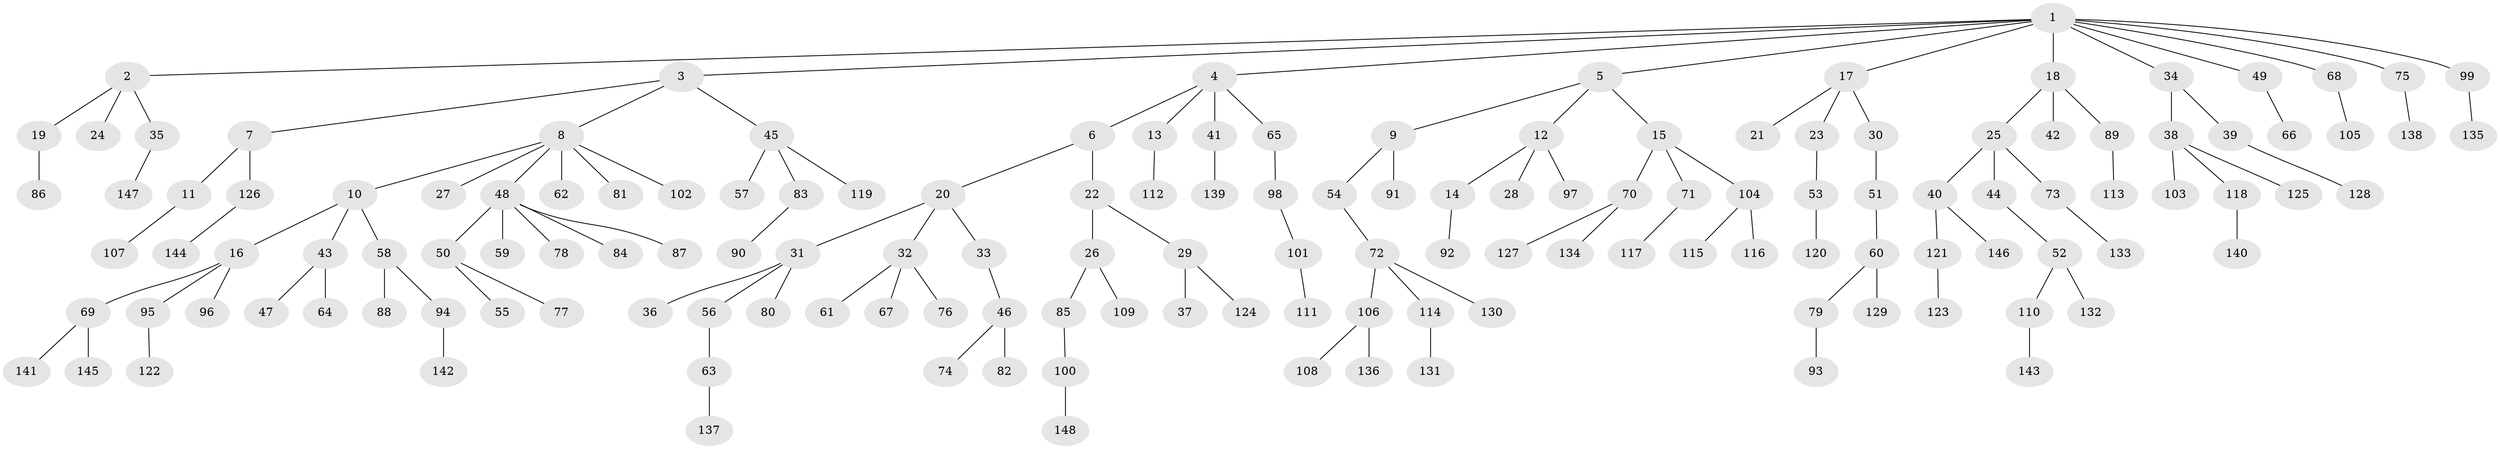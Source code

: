 // coarse degree distribution, {14: 0.010416666666666666, 4: 0.09375, 5: 0.03125, 6: 0.010416666666666666, 1: 0.5625, 3: 0.09375, 2: 0.19791666666666666}
// Generated by graph-tools (version 1.1) at 2025/24/03/03/25 07:24:05]
// undirected, 148 vertices, 147 edges
graph export_dot {
graph [start="1"]
  node [color=gray90,style=filled];
  1;
  2;
  3;
  4;
  5;
  6;
  7;
  8;
  9;
  10;
  11;
  12;
  13;
  14;
  15;
  16;
  17;
  18;
  19;
  20;
  21;
  22;
  23;
  24;
  25;
  26;
  27;
  28;
  29;
  30;
  31;
  32;
  33;
  34;
  35;
  36;
  37;
  38;
  39;
  40;
  41;
  42;
  43;
  44;
  45;
  46;
  47;
  48;
  49;
  50;
  51;
  52;
  53;
  54;
  55;
  56;
  57;
  58;
  59;
  60;
  61;
  62;
  63;
  64;
  65;
  66;
  67;
  68;
  69;
  70;
  71;
  72;
  73;
  74;
  75;
  76;
  77;
  78;
  79;
  80;
  81;
  82;
  83;
  84;
  85;
  86;
  87;
  88;
  89;
  90;
  91;
  92;
  93;
  94;
  95;
  96;
  97;
  98;
  99;
  100;
  101;
  102;
  103;
  104;
  105;
  106;
  107;
  108;
  109;
  110;
  111;
  112;
  113;
  114;
  115;
  116;
  117;
  118;
  119;
  120;
  121;
  122;
  123;
  124;
  125;
  126;
  127;
  128;
  129;
  130;
  131;
  132;
  133;
  134;
  135;
  136;
  137;
  138;
  139;
  140;
  141;
  142;
  143;
  144;
  145;
  146;
  147;
  148;
  1 -- 2;
  1 -- 3;
  1 -- 4;
  1 -- 5;
  1 -- 17;
  1 -- 18;
  1 -- 34;
  1 -- 49;
  1 -- 68;
  1 -- 75;
  1 -- 99;
  2 -- 19;
  2 -- 24;
  2 -- 35;
  3 -- 7;
  3 -- 8;
  3 -- 45;
  4 -- 6;
  4 -- 13;
  4 -- 41;
  4 -- 65;
  5 -- 9;
  5 -- 12;
  5 -- 15;
  6 -- 20;
  6 -- 22;
  7 -- 11;
  7 -- 126;
  8 -- 10;
  8 -- 27;
  8 -- 48;
  8 -- 62;
  8 -- 81;
  8 -- 102;
  9 -- 54;
  9 -- 91;
  10 -- 16;
  10 -- 43;
  10 -- 58;
  11 -- 107;
  12 -- 14;
  12 -- 28;
  12 -- 97;
  13 -- 112;
  14 -- 92;
  15 -- 70;
  15 -- 71;
  15 -- 104;
  16 -- 69;
  16 -- 95;
  16 -- 96;
  17 -- 21;
  17 -- 23;
  17 -- 30;
  18 -- 25;
  18 -- 42;
  18 -- 89;
  19 -- 86;
  20 -- 31;
  20 -- 32;
  20 -- 33;
  22 -- 26;
  22 -- 29;
  23 -- 53;
  25 -- 40;
  25 -- 44;
  25 -- 73;
  26 -- 85;
  26 -- 109;
  29 -- 37;
  29 -- 124;
  30 -- 51;
  31 -- 36;
  31 -- 56;
  31 -- 80;
  32 -- 61;
  32 -- 67;
  32 -- 76;
  33 -- 46;
  34 -- 38;
  34 -- 39;
  35 -- 147;
  38 -- 103;
  38 -- 118;
  38 -- 125;
  39 -- 128;
  40 -- 121;
  40 -- 146;
  41 -- 139;
  43 -- 47;
  43 -- 64;
  44 -- 52;
  45 -- 57;
  45 -- 83;
  45 -- 119;
  46 -- 74;
  46 -- 82;
  48 -- 50;
  48 -- 59;
  48 -- 78;
  48 -- 84;
  48 -- 87;
  49 -- 66;
  50 -- 55;
  50 -- 77;
  51 -- 60;
  52 -- 110;
  52 -- 132;
  53 -- 120;
  54 -- 72;
  56 -- 63;
  58 -- 88;
  58 -- 94;
  60 -- 79;
  60 -- 129;
  63 -- 137;
  65 -- 98;
  68 -- 105;
  69 -- 141;
  69 -- 145;
  70 -- 127;
  70 -- 134;
  71 -- 117;
  72 -- 106;
  72 -- 114;
  72 -- 130;
  73 -- 133;
  75 -- 138;
  79 -- 93;
  83 -- 90;
  85 -- 100;
  89 -- 113;
  94 -- 142;
  95 -- 122;
  98 -- 101;
  99 -- 135;
  100 -- 148;
  101 -- 111;
  104 -- 115;
  104 -- 116;
  106 -- 108;
  106 -- 136;
  110 -- 143;
  114 -- 131;
  118 -- 140;
  121 -- 123;
  126 -- 144;
}
